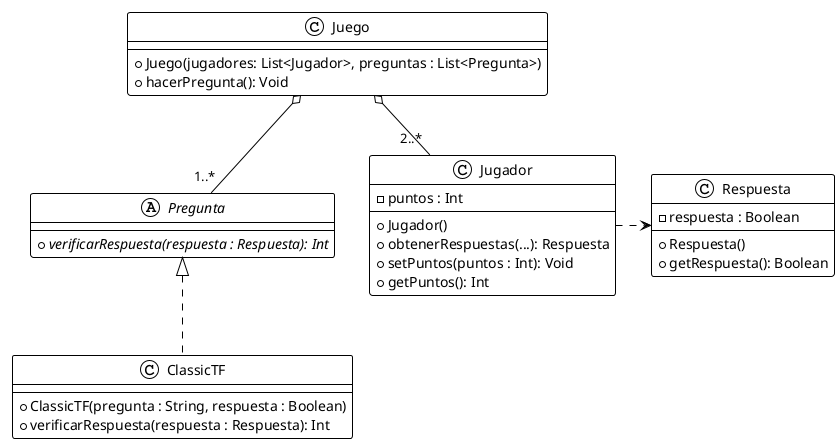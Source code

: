 @startuml

!theme plain

class Juego {
    + Juego(jugadores: List<Jugador>, preguntas : List<Pregunta>)
    + hacerPregunta(): Void
}

class Jugador {
    - puntos : Int
    + Jugador()
    + obtenerRespuestas(...): Respuesta
    + setPuntos(puntos : Int): Void
    + getPuntos(): Int
}

abstract Pregunta {
    + {abstract} verificarRespuesta(respuesta : Respuesta): Int
}

class Respuesta {
    - respuesta : Boolean
    + Respuesta()
    + getRespuesta(): Boolean
}

class ClassicTF {
    + ClassicTF(pregunta : String, respuesta : Boolean)
    + verificarRespuesta(respuesta : Respuesta): Int
}

Juego o-down- "1..*" Pregunta
Jugador .right.> Respuesta
ClassicTF .up.|> Pregunta
Juego o-down- "2..*" Jugador

@enduml
